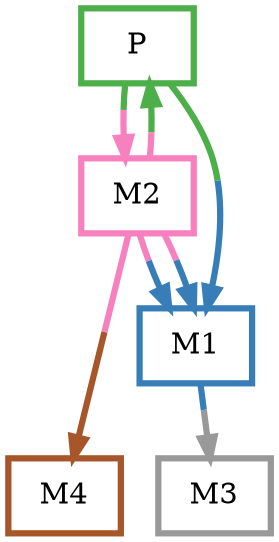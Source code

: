 digraph barS {
	{
		rank=same
	0 [shape=box,penwidth=3,colorscheme=set19,color=3,label="P"]
	}
	{
		rank=same
		4 [shape=box,penwidth=3,colorscheme=set19,color=7,label="M4"]
		3 [shape=box,penwidth=3,colorscheme=set19,color=9,label="M3"]
	}
	2 [shape=box,penwidth=3,colorscheme=set19,color=8,label="M2"]
	1 [shape=box,penwidth=3,colorscheme=set19,color=2,label="M1"]
	2 -> 1 [penwidth=3,colorscheme=set19,color="8;0.5:2"]
	2 -> 4 [penwidth=3,colorscheme=set19,color="8;0.5:7"]
	2 -> 1 [penwidth=3,colorscheme=set19,color="8;0.5:2"]
	2 -> 0 [penwidth=3,colorscheme=set19,color="8;0.5:3"]
	1 -> 3 [penwidth=3,colorscheme=set19,color="2;0.5:9"]
	0 -> 2 [penwidth=3,colorscheme=set19,color="3;0.5:8"]
	0 -> 1 [penwidth=3,colorscheme=set19,color="3;0.5:2"]
}

